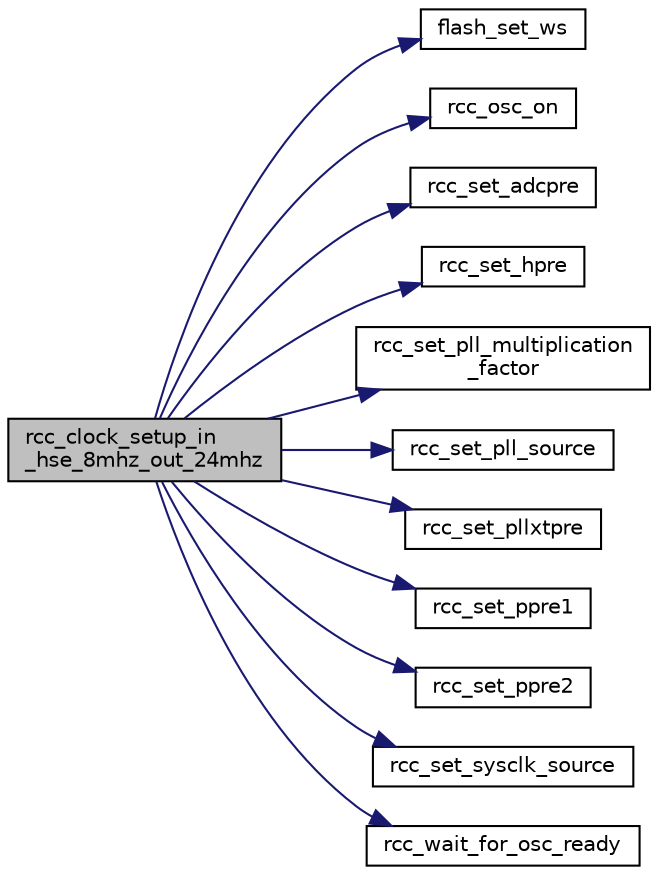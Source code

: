 digraph "rcc_clock_setup_in_hse_8mhz_out_24mhz"
{
  edge [fontname="Helvetica",fontsize="10",labelfontname="Helvetica",labelfontsize="10"];
  node [fontname="Helvetica",fontsize="10",shape=record];
  rankdir="LR";
  Node1 [label="rcc_clock_setup_in\l_hse_8mhz_out_24mhz",height=0.2,width=0.4,color="black", fillcolor="grey75", style="filled", fontcolor="black"];
  Node1 -> Node2 [color="midnightblue",fontsize="10",style="solid",fontname="Helvetica"];
  Node2 [label="flash_set_ws",height=0.2,width=0.4,color="black", fillcolor="white", style="filled",URL="$group__flash__defines.html#ga9347b16d27d64b79f507dc9cad8633b2",tooltip="Set the Number of Wait States. "];
  Node1 -> Node3 [color="midnightblue",fontsize="10",style="solid",fontname="Helvetica"];
  Node3 [label="rcc_osc_on",height=0.2,width=0.4,color="black", fillcolor="white", style="filled",URL="$group__STM32F1xx-rcc-file.html#ga81b16ade2e5d6e024f36e3d568a9fd97",tooltip="RCC Turn on an Oscillator. "];
  Node1 -> Node4 [color="midnightblue",fontsize="10",style="solid",fontname="Helvetica"];
  Node4 [label="rcc_set_adcpre",height=0.2,width=0.4,color="black", fillcolor="white", style="filled",URL="$group__STM32F1xx-rcc-file.html#ga190cb3bbb95d687334d00e15bfab5b56",tooltip="ADC Setup the A/D Clock. "];
  Node1 -> Node5 [color="midnightblue",fontsize="10",style="solid",fontname="Helvetica"];
  Node5 [label="rcc_set_hpre",height=0.2,width=0.4,color="black", fillcolor="white", style="filled",URL="$group__STM32F1xx-rcc-file.html#gae192b2cd0f37124db5ed76d599a5671b",tooltip="RCC Set the AHB Prescale Factor. "];
  Node1 -> Node6 [color="midnightblue",fontsize="10",style="solid",fontname="Helvetica"];
  Node6 [label="rcc_set_pll_multiplication\l_factor",height=0.2,width=0.4,color="black", fillcolor="white", style="filled",URL="$group__STM32F1xx-rcc-file.html#ga93f0715a42904d8c70bc7d1c862cf89f",tooltip="RCC Set the PLL Multiplication Factor. "];
  Node1 -> Node7 [color="midnightblue",fontsize="10",style="solid",fontname="Helvetica"];
  Node7 [label="rcc_set_pll_source",height=0.2,width=0.4,color="black", fillcolor="white", style="filled",URL="$group__STM32F1xx-rcc-file.html#ga2f2bd45ad9c8b32e0fe5affe9bf181bf",tooltip="RCC Set the PLL Clock Source. "];
  Node1 -> Node8 [color="midnightblue",fontsize="10",style="solid",fontname="Helvetica"];
  Node8 [label="rcc_set_pllxtpre",height=0.2,width=0.4,color="black", fillcolor="white", style="filled",URL="$group__STM32F1xx-rcc-file.html#gae307406af5f22597be382a3eecc7b54b",tooltip="RCC Set the HSE Frequency Divider used as PLL Clock Source. "];
  Node1 -> Node9 [color="midnightblue",fontsize="10",style="solid",fontname="Helvetica"];
  Node9 [label="rcc_set_ppre1",height=0.2,width=0.4,color="black", fillcolor="white", style="filled",URL="$group__STM32F1xx-rcc-file.html#gaaf1b9174131b00a7014c0328a53a65a1",tooltip="RCC Set the APB1 Prescale Factor. "];
  Node1 -> Node10 [color="midnightblue",fontsize="10",style="solid",fontname="Helvetica"];
  Node10 [label="rcc_set_ppre2",height=0.2,width=0.4,color="black", fillcolor="white", style="filled",URL="$group__STM32F1xx-rcc-file.html#gac40c9478480f3a44c381c15482a563cd",tooltip="RCC Set the APB2 Prescale Factor. "];
  Node1 -> Node11 [color="midnightblue",fontsize="10",style="solid",fontname="Helvetica"];
  Node11 [label="rcc_set_sysclk_source",height=0.2,width=0.4,color="black", fillcolor="white", style="filled",URL="$group__STM32F1xx-rcc-file.html#ga2c291271812c333d975807cd5ec99a36",tooltip="RCC Set the Source for the System Clock. "];
  Node1 -> Node12 [color="midnightblue",fontsize="10",style="solid",fontname="Helvetica"];
  Node12 [label="rcc_wait_for_osc_ready",height=0.2,width=0.4,color="black", fillcolor="white", style="filled",URL="$group__STM32F1xx-rcc-file.html#ga1dfd0e0ba16285ce16e782e07af2cafa",tooltip="RCC Wait for Oscillator Ready. "];
}
